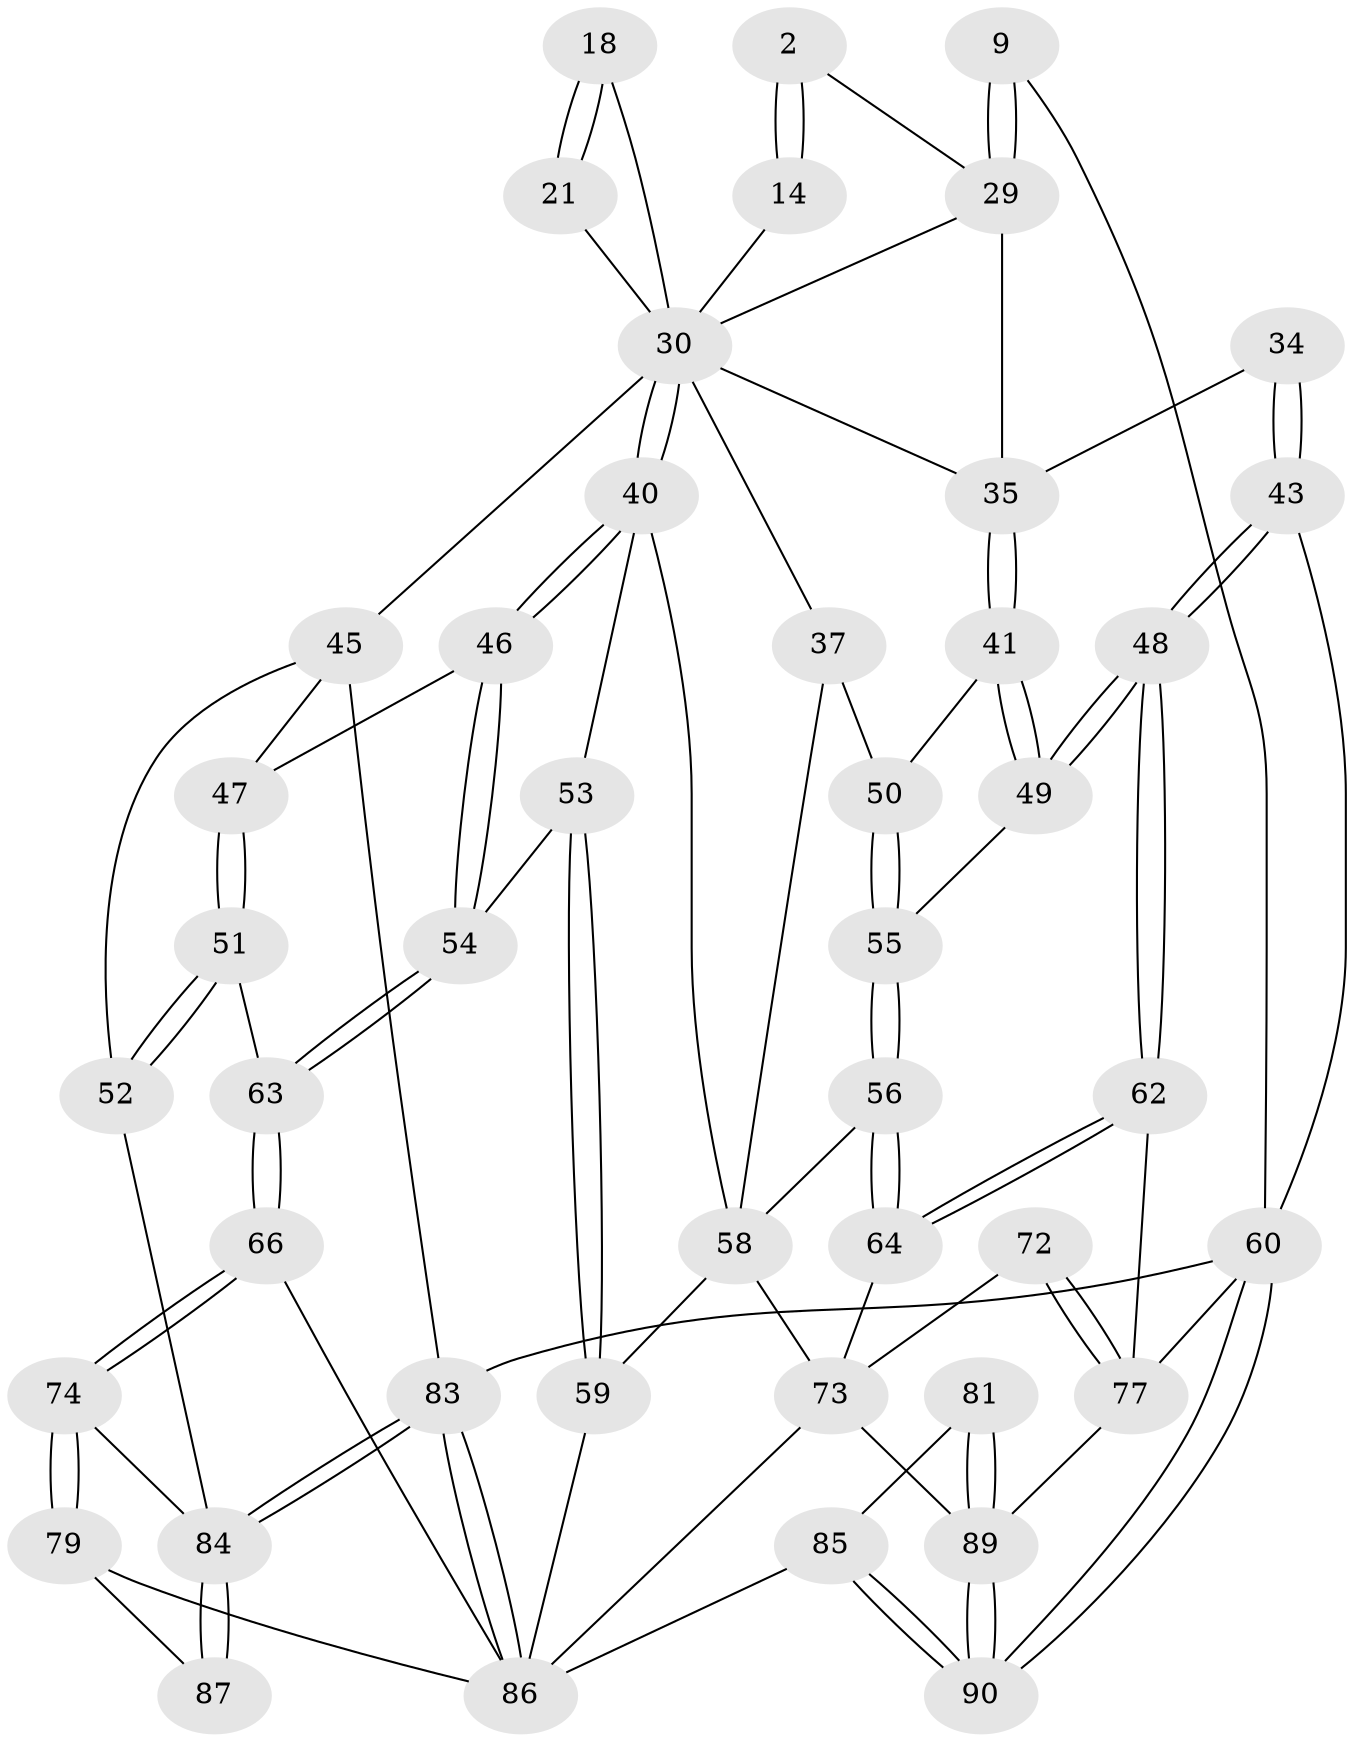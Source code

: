 // original degree distribution, {3: 0.022222222222222223, 5: 0.5555555555555556, 4: 0.2222222222222222, 6: 0.2}
// Generated by graph-tools (version 1.1) at 2025/00/03/09/25 05:00:06]
// undirected, 45 vertices, 105 edges
graph export_dot {
graph [start="1"]
  node [color=gray90,style=filled];
  2 [pos="+0.5460223995996931+0.06090955024172288",super="+1"];
  9 [pos="+1+0"];
  14 [pos="+0.497545286327131+0.11344102165253393",super="+6"];
  18 [pos="+0.1753573936810735+0.14933572087691546",super="+17+16"];
  21 [pos="+0.2062985475310607+0.11332871138318924"];
  29 [pos="+0.9158602822369347+0",super="+25+4"];
  30 [pos="+0.32820396075355734+0.29366230197356114",super="+19+28+13"];
  34 [pos="+0.9289853671216577+0.29346202593758847",super="+33"];
  35 [pos="+0.7789115563022068+0.3292911629436988",super="+27+31"];
  37 [pos="+0.5567013488307353+0.47749467181090105",super="+36"];
  40 [pos="+0.33208003640172057+0.36961446423507216",super="+39"];
  41 [pos="+0.7521777819831562+0.4376609965629811"];
  43 [pos="+1+0.34547356112240923",super="+32"];
  45 [pos="+0+0.26462396473037214",super="+44+20"];
  46 [pos="+0.25891649578200215+0.5382489964617121"];
  47 [pos="+0.10470753411410975+0.4575128944441088"];
  48 [pos="+1+0.594703376568808"];
  49 [pos="+0.7836157684568836+0.4965314189603809"];
  50 [pos="+0.5840386564344063+0.47906596485384245",super="+42"];
  51 [pos="+0+0.6174693617519763"];
  52 [pos="+0+0.6259196343652695"];
  53 [pos="+0.40334638697821507+0.6180461068180715"];
  54 [pos="+0.2634244004013417+0.6005673072457122"];
  55 [pos="+0.6996026785397782+0.6152622542781998"];
  56 [pos="+0.6833109471100239+0.6799189639636799"];
  58 [pos="+0.5245303588290773+0.6473113053014814",super="+38+57"];
  59 [pos="+0.4893894953170991+0.6618151291577629"];
  60 [pos="+1+1",super="+10"];
  62 [pos="+1+0.6061967859001616"];
  63 [pos="+0.2060427281757105+0.6885618010048696"];
  64 [pos="+0.95883440342038+0.6747506129707713"];
  66 [pos="+0.21313456058204475+0.7506763120394823"];
  72 [pos="+0.8193149922446877+0.8582079281544048"];
  73 [pos="+0.707903682654936+0.834389049715086",super="+68+71"];
  74 [pos="+0.21108330770267195+0.7613041636106698"];
  77 [pos="+0.8239624335481535+0.8733657763486459",super="+61"];
  79 [pos="+0.25466364517506845+0.9345955889550988"];
  81 [pos="+0.6463076250487169+0.9325277088834186"];
  83 [pos="+0+1",super="+11"];
  84 [pos="+0+1",super="+76+75"];
  85 [pos="+0.47693776388368164+1",super="+82"];
  86 [pos="+0.36720226127025335+1",super="+78"];
  87 [pos="+0+0.939992485980923"];
  89 [pos="+0.8281321960529949+0.9831071118661386",super="+88+80"];
  90 [pos="+1+1"];
  2 -- 14 [weight=2];
  2 -- 14;
  2 -- 29;
  9 -- 29 [weight=2];
  9 -- 29;
  9 -- 60;
  14 -- 30 [weight=2];
  18 -- 21 [weight=2];
  18 -- 21;
  18 -- 30 [weight=3];
  21 -- 30;
  29 -- 30;
  29 -- 35 [weight=2];
  30 -- 40;
  30 -- 40;
  30 -- 45 [weight=2];
  30 -- 37;
  30 -- 35;
  34 -- 35 [weight=2];
  34 -- 43 [weight=2];
  34 -- 43;
  35 -- 41;
  35 -- 41;
  37 -- 50 [weight=2];
  37 -- 58;
  40 -- 46;
  40 -- 46;
  40 -- 58;
  40 -- 53;
  41 -- 49;
  41 -- 49;
  41 -- 50;
  43 -- 48;
  43 -- 48;
  43 -- 60;
  45 -- 52;
  45 -- 83 [weight=2];
  45 -- 47;
  46 -- 47;
  46 -- 54;
  46 -- 54;
  47 -- 51;
  47 -- 51;
  48 -- 49;
  48 -- 49;
  48 -- 62;
  48 -- 62;
  49 -- 55;
  50 -- 55;
  50 -- 55;
  51 -- 52;
  51 -- 52;
  51 -- 63;
  52 -- 84;
  53 -- 54;
  53 -- 59;
  53 -- 59;
  54 -- 63;
  54 -- 63;
  55 -- 56;
  55 -- 56;
  56 -- 64;
  56 -- 64;
  56 -- 58;
  58 -- 59;
  58 -- 73;
  59 -- 86;
  60 -- 90;
  60 -- 90;
  60 -- 83 [weight=2];
  60 -- 77;
  62 -- 64;
  62 -- 64;
  62 -- 77;
  63 -- 66;
  63 -- 66;
  64 -- 73;
  66 -- 74;
  66 -- 74;
  66 -- 86;
  72 -- 73 [weight=2];
  72 -- 77;
  72 -- 77;
  73 -- 89;
  73 -- 86;
  74 -- 79;
  74 -- 79;
  74 -- 84;
  77 -- 89;
  79 -- 87;
  79 -- 86;
  81 -- 89 [weight=2];
  81 -- 89;
  81 -- 85;
  83 -- 84;
  83 -- 84;
  83 -- 86;
  83 -- 86;
  84 -- 87 [weight=2];
  84 -- 87;
  85 -- 86 [weight=2];
  85 -- 90;
  85 -- 90;
  89 -- 90;
  89 -- 90;
}
